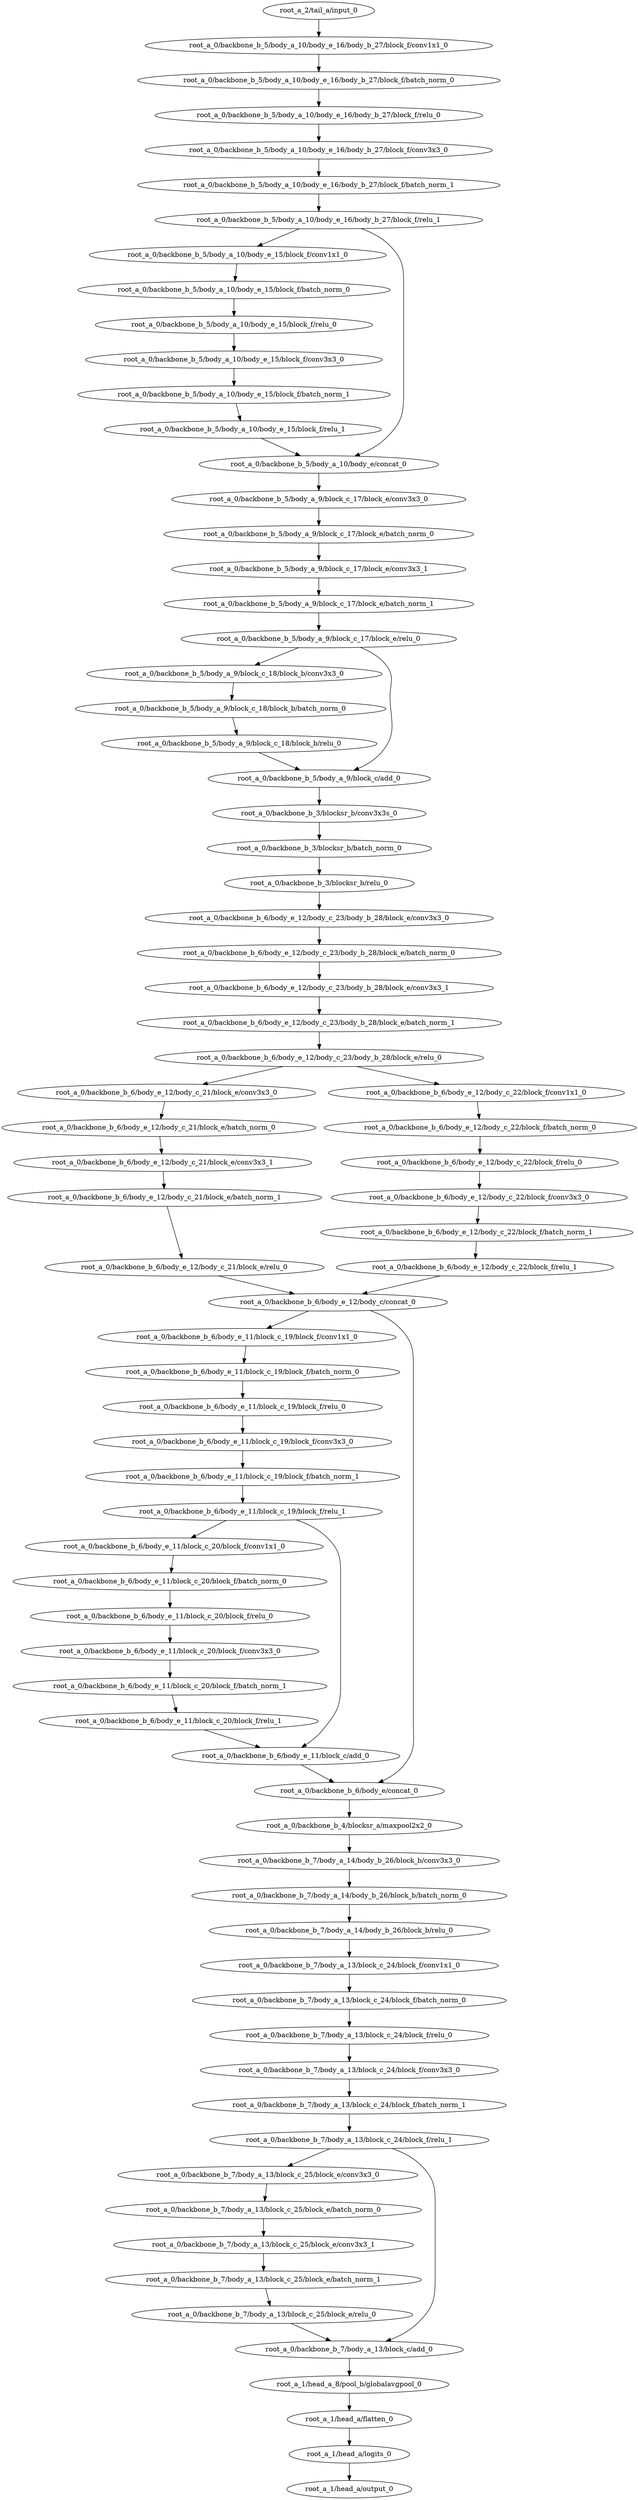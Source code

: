 digraph root_a {
	"root_a_2/tail_a/input_0"
	"root_a_0/backbone_b_5/body_a_10/body_e_16/body_b_27/block_f/conv1x1_0"
	"root_a_0/backbone_b_5/body_a_10/body_e_16/body_b_27/block_f/batch_norm_0"
	"root_a_0/backbone_b_5/body_a_10/body_e_16/body_b_27/block_f/relu_0"
	"root_a_0/backbone_b_5/body_a_10/body_e_16/body_b_27/block_f/conv3x3_0"
	"root_a_0/backbone_b_5/body_a_10/body_e_16/body_b_27/block_f/batch_norm_1"
	"root_a_0/backbone_b_5/body_a_10/body_e_16/body_b_27/block_f/relu_1"
	"root_a_0/backbone_b_5/body_a_10/body_e_15/block_f/conv1x1_0"
	"root_a_0/backbone_b_5/body_a_10/body_e_15/block_f/batch_norm_0"
	"root_a_0/backbone_b_5/body_a_10/body_e_15/block_f/relu_0"
	"root_a_0/backbone_b_5/body_a_10/body_e_15/block_f/conv3x3_0"
	"root_a_0/backbone_b_5/body_a_10/body_e_15/block_f/batch_norm_1"
	"root_a_0/backbone_b_5/body_a_10/body_e_15/block_f/relu_1"
	"root_a_0/backbone_b_5/body_a_10/body_e/concat_0"
	"root_a_0/backbone_b_5/body_a_9/block_c_17/block_e/conv3x3_0"
	"root_a_0/backbone_b_5/body_a_9/block_c_17/block_e/batch_norm_0"
	"root_a_0/backbone_b_5/body_a_9/block_c_17/block_e/conv3x3_1"
	"root_a_0/backbone_b_5/body_a_9/block_c_17/block_e/batch_norm_1"
	"root_a_0/backbone_b_5/body_a_9/block_c_17/block_e/relu_0"
	"root_a_0/backbone_b_5/body_a_9/block_c_18/block_b/conv3x3_0"
	"root_a_0/backbone_b_5/body_a_9/block_c_18/block_b/batch_norm_0"
	"root_a_0/backbone_b_5/body_a_9/block_c_18/block_b/relu_0"
	"root_a_0/backbone_b_5/body_a_9/block_c/add_0"
	"root_a_0/backbone_b_3/blocksr_b/conv3x3s_0"
	"root_a_0/backbone_b_3/blocksr_b/batch_norm_0"
	"root_a_0/backbone_b_3/blocksr_b/relu_0"
	"root_a_0/backbone_b_6/body_e_12/body_c_23/body_b_28/block_e/conv3x3_0"
	"root_a_0/backbone_b_6/body_e_12/body_c_23/body_b_28/block_e/batch_norm_0"
	"root_a_0/backbone_b_6/body_e_12/body_c_23/body_b_28/block_e/conv3x3_1"
	"root_a_0/backbone_b_6/body_e_12/body_c_23/body_b_28/block_e/batch_norm_1"
	"root_a_0/backbone_b_6/body_e_12/body_c_23/body_b_28/block_e/relu_0"
	"root_a_0/backbone_b_6/body_e_12/body_c_21/block_e/conv3x3_0"
	"root_a_0/backbone_b_6/body_e_12/body_c_21/block_e/batch_norm_0"
	"root_a_0/backbone_b_6/body_e_12/body_c_21/block_e/conv3x3_1"
	"root_a_0/backbone_b_6/body_e_12/body_c_21/block_e/batch_norm_1"
	"root_a_0/backbone_b_6/body_e_12/body_c_21/block_e/relu_0"
	"root_a_0/backbone_b_6/body_e_12/body_c_22/block_f/conv1x1_0"
	"root_a_0/backbone_b_6/body_e_12/body_c_22/block_f/batch_norm_0"
	"root_a_0/backbone_b_6/body_e_12/body_c_22/block_f/relu_0"
	"root_a_0/backbone_b_6/body_e_12/body_c_22/block_f/conv3x3_0"
	"root_a_0/backbone_b_6/body_e_12/body_c_22/block_f/batch_norm_1"
	"root_a_0/backbone_b_6/body_e_12/body_c_22/block_f/relu_1"
	"root_a_0/backbone_b_6/body_e_12/body_c/concat_0"
	"root_a_0/backbone_b_6/body_e_11/block_c_19/block_f/conv1x1_0"
	"root_a_0/backbone_b_6/body_e_11/block_c_19/block_f/batch_norm_0"
	"root_a_0/backbone_b_6/body_e_11/block_c_19/block_f/relu_0"
	"root_a_0/backbone_b_6/body_e_11/block_c_19/block_f/conv3x3_0"
	"root_a_0/backbone_b_6/body_e_11/block_c_19/block_f/batch_norm_1"
	"root_a_0/backbone_b_6/body_e_11/block_c_19/block_f/relu_1"
	"root_a_0/backbone_b_6/body_e_11/block_c_20/block_f/conv1x1_0"
	"root_a_0/backbone_b_6/body_e_11/block_c_20/block_f/batch_norm_0"
	"root_a_0/backbone_b_6/body_e_11/block_c_20/block_f/relu_0"
	"root_a_0/backbone_b_6/body_e_11/block_c_20/block_f/conv3x3_0"
	"root_a_0/backbone_b_6/body_e_11/block_c_20/block_f/batch_norm_1"
	"root_a_0/backbone_b_6/body_e_11/block_c_20/block_f/relu_1"
	"root_a_0/backbone_b_6/body_e_11/block_c/add_0"
	"root_a_0/backbone_b_6/body_e/concat_0"
	"root_a_0/backbone_b_4/blocksr_a/maxpool2x2_0"
	"root_a_0/backbone_b_7/body_a_14/body_b_26/block_b/conv3x3_0"
	"root_a_0/backbone_b_7/body_a_14/body_b_26/block_b/batch_norm_0"
	"root_a_0/backbone_b_7/body_a_14/body_b_26/block_b/relu_0"
	"root_a_0/backbone_b_7/body_a_13/block_c_24/block_f/conv1x1_0"
	"root_a_0/backbone_b_7/body_a_13/block_c_24/block_f/batch_norm_0"
	"root_a_0/backbone_b_7/body_a_13/block_c_24/block_f/relu_0"
	"root_a_0/backbone_b_7/body_a_13/block_c_24/block_f/conv3x3_0"
	"root_a_0/backbone_b_7/body_a_13/block_c_24/block_f/batch_norm_1"
	"root_a_0/backbone_b_7/body_a_13/block_c_24/block_f/relu_1"
	"root_a_0/backbone_b_7/body_a_13/block_c_25/block_e/conv3x3_0"
	"root_a_0/backbone_b_7/body_a_13/block_c_25/block_e/batch_norm_0"
	"root_a_0/backbone_b_7/body_a_13/block_c_25/block_e/conv3x3_1"
	"root_a_0/backbone_b_7/body_a_13/block_c_25/block_e/batch_norm_1"
	"root_a_0/backbone_b_7/body_a_13/block_c_25/block_e/relu_0"
	"root_a_0/backbone_b_7/body_a_13/block_c/add_0"
	"root_a_1/head_a_8/pool_b/globalavgpool_0"
	"root_a_1/head_a/flatten_0"
	"root_a_1/head_a/logits_0"
	"root_a_1/head_a/output_0"

	"root_a_2/tail_a/input_0" -> "root_a_0/backbone_b_5/body_a_10/body_e_16/body_b_27/block_f/conv1x1_0"
	"root_a_0/backbone_b_5/body_a_10/body_e_16/body_b_27/block_f/conv1x1_0" -> "root_a_0/backbone_b_5/body_a_10/body_e_16/body_b_27/block_f/batch_norm_0"
	"root_a_0/backbone_b_5/body_a_10/body_e_16/body_b_27/block_f/batch_norm_0" -> "root_a_0/backbone_b_5/body_a_10/body_e_16/body_b_27/block_f/relu_0"
	"root_a_0/backbone_b_5/body_a_10/body_e_16/body_b_27/block_f/relu_0" -> "root_a_0/backbone_b_5/body_a_10/body_e_16/body_b_27/block_f/conv3x3_0"
	"root_a_0/backbone_b_5/body_a_10/body_e_16/body_b_27/block_f/conv3x3_0" -> "root_a_0/backbone_b_5/body_a_10/body_e_16/body_b_27/block_f/batch_norm_1"
	"root_a_0/backbone_b_5/body_a_10/body_e_16/body_b_27/block_f/batch_norm_1" -> "root_a_0/backbone_b_5/body_a_10/body_e_16/body_b_27/block_f/relu_1"
	"root_a_0/backbone_b_5/body_a_10/body_e_16/body_b_27/block_f/relu_1" -> "root_a_0/backbone_b_5/body_a_10/body_e_15/block_f/conv1x1_0"
	"root_a_0/backbone_b_5/body_a_10/body_e_15/block_f/conv1x1_0" -> "root_a_0/backbone_b_5/body_a_10/body_e_15/block_f/batch_norm_0"
	"root_a_0/backbone_b_5/body_a_10/body_e_15/block_f/batch_norm_0" -> "root_a_0/backbone_b_5/body_a_10/body_e_15/block_f/relu_0"
	"root_a_0/backbone_b_5/body_a_10/body_e_15/block_f/relu_0" -> "root_a_0/backbone_b_5/body_a_10/body_e_15/block_f/conv3x3_0"
	"root_a_0/backbone_b_5/body_a_10/body_e_15/block_f/conv3x3_0" -> "root_a_0/backbone_b_5/body_a_10/body_e_15/block_f/batch_norm_1"
	"root_a_0/backbone_b_5/body_a_10/body_e_15/block_f/batch_norm_1" -> "root_a_0/backbone_b_5/body_a_10/body_e_15/block_f/relu_1"
	"root_a_0/backbone_b_5/body_a_10/body_e_15/block_f/relu_1" -> "root_a_0/backbone_b_5/body_a_10/body_e/concat_0"
	"root_a_0/backbone_b_5/body_a_10/body_e_16/body_b_27/block_f/relu_1" -> "root_a_0/backbone_b_5/body_a_10/body_e/concat_0"
	"root_a_0/backbone_b_5/body_a_10/body_e/concat_0" -> "root_a_0/backbone_b_5/body_a_9/block_c_17/block_e/conv3x3_0"
	"root_a_0/backbone_b_5/body_a_9/block_c_17/block_e/conv3x3_0" -> "root_a_0/backbone_b_5/body_a_9/block_c_17/block_e/batch_norm_0"
	"root_a_0/backbone_b_5/body_a_9/block_c_17/block_e/batch_norm_0" -> "root_a_0/backbone_b_5/body_a_9/block_c_17/block_e/conv3x3_1"
	"root_a_0/backbone_b_5/body_a_9/block_c_17/block_e/conv3x3_1" -> "root_a_0/backbone_b_5/body_a_9/block_c_17/block_e/batch_norm_1"
	"root_a_0/backbone_b_5/body_a_9/block_c_17/block_e/batch_norm_1" -> "root_a_0/backbone_b_5/body_a_9/block_c_17/block_e/relu_0"
	"root_a_0/backbone_b_5/body_a_9/block_c_17/block_e/relu_0" -> "root_a_0/backbone_b_5/body_a_9/block_c_18/block_b/conv3x3_0"
	"root_a_0/backbone_b_5/body_a_9/block_c_18/block_b/conv3x3_0" -> "root_a_0/backbone_b_5/body_a_9/block_c_18/block_b/batch_norm_0"
	"root_a_0/backbone_b_5/body_a_9/block_c_18/block_b/batch_norm_0" -> "root_a_0/backbone_b_5/body_a_9/block_c_18/block_b/relu_0"
	"root_a_0/backbone_b_5/body_a_9/block_c_17/block_e/relu_0" -> "root_a_0/backbone_b_5/body_a_9/block_c/add_0"
	"root_a_0/backbone_b_5/body_a_9/block_c_18/block_b/relu_0" -> "root_a_0/backbone_b_5/body_a_9/block_c/add_0"
	"root_a_0/backbone_b_5/body_a_9/block_c/add_0" -> "root_a_0/backbone_b_3/blocksr_b/conv3x3s_0"
	"root_a_0/backbone_b_3/blocksr_b/conv3x3s_0" -> "root_a_0/backbone_b_3/blocksr_b/batch_norm_0"
	"root_a_0/backbone_b_3/blocksr_b/batch_norm_0" -> "root_a_0/backbone_b_3/blocksr_b/relu_0"
	"root_a_0/backbone_b_3/blocksr_b/relu_0" -> "root_a_0/backbone_b_6/body_e_12/body_c_23/body_b_28/block_e/conv3x3_0"
	"root_a_0/backbone_b_6/body_e_12/body_c_23/body_b_28/block_e/conv3x3_0" -> "root_a_0/backbone_b_6/body_e_12/body_c_23/body_b_28/block_e/batch_norm_0"
	"root_a_0/backbone_b_6/body_e_12/body_c_23/body_b_28/block_e/batch_norm_0" -> "root_a_0/backbone_b_6/body_e_12/body_c_23/body_b_28/block_e/conv3x3_1"
	"root_a_0/backbone_b_6/body_e_12/body_c_23/body_b_28/block_e/conv3x3_1" -> "root_a_0/backbone_b_6/body_e_12/body_c_23/body_b_28/block_e/batch_norm_1"
	"root_a_0/backbone_b_6/body_e_12/body_c_23/body_b_28/block_e/batch_norm_1" -> "root_a_0/backbone_b_6/body_e_12/body_c_23/body_b_28/block_e/relu_0"
	"root_a_0/backbone_b_6/body_e_12/body_c_23/body_b_28/block_e/relu_0" -> "root_a_0/backbone_b_6/body_e_12/body_c_21/block_e/conv3x3_0"
	"root_a_0/backbone_b_6/body_e_12/body_c_21/block_e/conv3x3_0" -> "root_a_0/backbone_b_6/body_e_12/body_c_21/block_e/batch_norm_0"
	"root_a_0/backbone_b_6/body_e_12/body_c_21/block_e/batch_norm_0" -> "root_a_0/backbone_b_6/body_e_12/body_c_21/block_e/conv3x3_1"
	"root_a_0/backbone_b_6/body_e_12/body_c_21/block_e/conv3x3_1" -> "root_a_0/backbone_b_6/body_e_12/body_c_21/block_e/batch_norm_1"
	"root_a_0/backbone_b_6/body_e_12/body_c_21/block_e/batch_norm_1" -> "root_a_0/backbone_b_6/body_e_12/body_c_21/block_e/relu_0"
	"root_a_0/backbone_b_6/body_e_12/body_c_23/body_b_28/block_e/relu_0" -> "root_a_0/backbone_b_6/body_e_12/body_c_22/block_f/conv1x1_0"
	"root_a_0/backbone_b_6/body_e_12/body_c_22/block_f/conv1x1_0" -> "root_a_0/backbone_b_6/body_e_12/body_c_22/block_f/batch_norm_0"
	"root_a_0/backbone_b_6/body_e_12/body_c_22/block_f/batch_norm_0" -> "root_a_0/backbone_b_6/body_e_12/body_c_22/block_f/relu_0"
	"root_a_0/backbone_b_6/body_e_12/body_c_22/block_f/relu_0" -> "root_a_0/backbone_b_6/body_e_12/body_c_22/block_f/conv3x3_0"
	"root_a_0/backbone_b_6/body_e_12/body_c_22/block_f/conv3x3_0" -> "root_a_0/backbone_b_6/body_e_12/body_c_22/block_f/batch_norm_1"
	"root_a_0/backbone_b_6/body_e_12/body_c_22/block_f/batch_norm_1" -> "root_a_0/backbone_b_6/body_e_12/body_c_22/block_f/relu_1"
	"root_a_0/backbone_b_6/body_e_12/body_c_21/block_e/relu_0" -> "root_a_0/backbone_b_6/body_e_12/body_c/concat_0"
	"root_a_0/backbone_b_6/body_e_12/body_c_22/block_f/relu_1" -> "root_a_0/backbone_b_6/body_e_12/body_c/concat_0"
	"root_a_0/backbone_b_6/body_e_12/body_c/concat_0" -> "root_a_0/backbone_b_6/body_e_11/block_c_19/block_f/conv1x1_0"
	"root_a_0/backbone_b_6/body_e_11/block_c_19/block_f/conv1x1_0" -> "root_a_0/backbone_b_6/body_e_11/block_c_19/block_f/batch_norm_0"
	"root_a_0/backbone_b_6/body_e_11/block_c_19/block_f/batch_norm_0" -> "root_a_0/backbone_b_6/body_e_11/block_c_19/block_f/relu_0"
	"root_a_0/backbone_b_6/body_e_11/block_c_19/block_f/relu_0" -> "root_a_0/backbone_b_6/body_e_11/block_c_19/block_f/conv3x3_0"
	"root_a_0/backbone_b_6/body_e_11/block_c_19/block_f/conv3x3_0" -> "root_a_0/backbone_b_6/body_e_11/block_c_19/block_f/batch_norm_1"
	"root_a_0/backbone_b_6/body_e_11/block_c_19/block_f/batch_norm_1" -> "root_a_0/backbone_b_6/body_e_11/block_c_19/block_f/relu_1"
	"root_a_0/backbone_b_6/body_e_11/block_c_19/block_f/relu_1" -> "root_a_0/backbone_b_6/body_e_11/block_c_20/block_f/conv1x1_0"
	"root_a_0/backbone_b_6/body_e_11/block_c_20/block_f/conv1x1_0" -> "root_a_0/backbone_b_6/body_e_11/block_c_20/block_f/batch_norm_0"
	"root_a_0/backbone_b_6/body_e_11/block_c_20/block_f/batch_norm_0" -> "root_a_0/backbone_b_6/body_e_11/block_c_20/block_f/relu_0"
	"root_a_0/backbone_b_6/body_e_11/block_c_20/block_f/relu_0" -> "root_a_0/backbone_b_6/body_e_11/block_c_20/block_f/conv3x3_0"
	"root_a_0/backbone_b_6/body_e_11/block_c_20/block_f/conv3x3_0" -> "root_a_0/backbone_b_6/body_e_11/block_c_20/block_f/batch_norm_1"
	"root_a_0/backbone_b_6/body_e_11/block_c_20/block_f/batch_norm_1" -> "root_a_0/backbone_b_6/body_e_11/block_c_20/block_f/relu_1"
	"root_a_0/backbone_b_6/body_e_11/block_c_20/block_f/relu_1" -> "root_a_0/backbone_b_6/body_e_11/block_c/add_0"
	"root_a_0/backbone_b_6/body_e_11/block_c_19/block_f/relu_1" -> "root_a_0/backbone_b_6/body_e_11/block_c/add_0"
	"root_a_0/backbone_b_6/body_e_12/body_c/concat_0" -> "root_a_0/backbone_b_6/body_e/concat_0"
	"root_a_0/backbone_b_6/body_e_11/block_c/add_0" -> "root_a_0/backbone_b_6/body_e/concat_0"
	"root_a_0/backbone_b_6/body_e/concat_0" -> "root_a_0/backbone_b_4/blocksr_a/maxpool2x2_0"
	"root_a_0/backbone_b_4/blocksr_a/maxpool2x2_0" -> "root_a_0/backbone_b_7/body_a_14/body_b_26/block_b/conv3x3_0"
	"root_a_0/backbone_b_7/body_a_14/body_b_26/block_b/conv3x3_0" -> "root_a_0/backbone_b_7/body_a_14/body_b_26/block_b/batch_norm_0"
	"root_a_0/backbone_b_7/body_a_14/body_b_26/block_b/batch_norm_0" -> "root_a_0/backbone_b_7/body_a_14/body_b_26/block_b/relu_0"
	"root_a_0/backbone_b_7/body_a_14/body_b_26/block_b/relu_0" -> "root_a_0/backbone_b_7/body_a_13/block_c_24/block_f/conv1x1_0"
	"root_a_0/backbone_b_7/body_a_13/block_c_24/block_f/conv1x1_0" -> "root_a_0/backbone_b_7/body_a_13/block_c_24/block_f/batch_norm_0"
	"root_a_0/backbone_b_7/body_a_13/block_c_24/block_f/batch_norm_0" -> "root_a_0/backbone_b_7/body_a_13/block_c_24/block_f/relu_0"
	"root_a_0/backbone_b_7/body_a_13/block_c_24/block_f/relu_0" -> "root_a_0/backbone_b_7/body_a_13/block_c_24/block_f/conv3x3_0"
	"root_a_0/backbone_b_7/body_a_13/block_c_24/block_f/conv3x3_0" -> "root_a_0/backbone_b_7/body_a_13/block_c_24/block_f/batch_norm_1"
	"root_a_0/backbone_b_7/body_a_13/block_c_24/block_f/batch_norm_1" -> "root_a_0/backbone_b_7/body_a_13/block_c_24/block_f/relu_1"
	"root_a_0/backbone_b_7/body_a_13/block_c_24/block_f/relu_1" -> "root_a_0/backbone_b_7/body_a_13/block_c_25/block_e/conv3x3_0"
	"root_a_0/backbone_b_7/body_a_13/block_c_25/block_e/conv3x3_0" -> "root_a_0/backbone_b_7/body_a_13/block_c_25/block_e/batch_norm_0"
	"root_a_0/backbone_b_7/body_a_13/block_c_25/block_e/batch_norm_0" -> "root_a_0/backbone_b_7/body_a_13/block_c_25/block_e/conv3x3_1"
	"root_a_0/backbone_b_7/body_a_13/block_c_25/block_e/conv3x3_1" -> "root_a_0/backbone_b_7/body_a_13/block_c_25/block_e/batch_norm_1"
	"root_a_0/backbone_b_7/body_a_13/block_c_25/block_e/batch_norm_1" -> "root_a_0/backbone_b_7/body_a_13/block_c_25/block_e/relu_0"
	"root_a_0/backbone_b_7/body_a_13/block_c_24/block_f/relu_1" -> "root_a_0/backbone_b_7/body_a_13/block_c/add_0"
	"root_a_0/backbone_b_7/body_a_13/block_c_25/block_e/relu_0" -> "root_a_0/backbone_b_7/body_a_13/block_c/add_0"
	"root_a_0/backbone_b_7/body_a_13/block_c/add_0" -> "root_a_1/head_a_8/pool_b/globalavgpool_0"
	"root_a_1/head_a_8/pool_b/globalavgpool_0" -> "root_a_1/head_a/flatten_0"
	"root_a_1/head_a/flatten_0" -> "root_a_1/head_a/logits_0"
	"root_a_1/head_a/logits_0" -> "root_a_1/head_a/output_0"

}